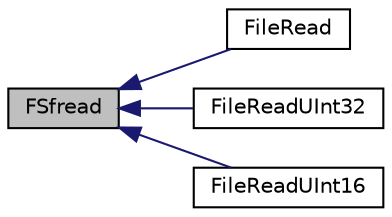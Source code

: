 digraph "FSfread"
{
  edge [fontname="Helvetica",fontsize="10",labelfontname="Helvetica",labelfontsize="10"];
  node [fontname="Helvetica",fontsize="10",shape=record];
  rankdir="LR";
  Node1 [label="FSfread",height=0.2,width=0.4,color="black", fillcolor="grey75", style="filled", fontcolor="black"];
  Node1 -> Node2 [dir="back",color="midnightblue",fontsize="10",style="solid",fontname="Helvetica"];
  Node2 [label="FileRead",height=0.2,width=0.4,color="black", fillcolor="white", style="filled",URL="$_file_system_8c.html#a6792e5fd19633f0b096936a3e5db5ac1"];
  Node1 -> Node3 [dir="back",color="midnightblue",fontsize="10",style="solid",fontname="Helvetica"];
  Node3 [label="FileReadUInt32",height=0.2,width=0.4,color="black", fillcolor="white", style="filled",URL="$_file_system_8c.html#ad54161038e9e79e3be160afcf1c98ab7"];
  Node1 -> Node4 [dir="back",color="midnightblue",fontsize="10",style="solid",fontname="Helvetica"];
  Node4 [label="FileReadUInt16",height=0.2,width=0.4,color="black", fillcolor="white", style="filled",URL="$_file_system_8c.html#a960ec12e544c68a7a787e0e20270ccb3"];
}
